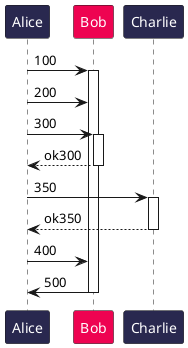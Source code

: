 {
  "sha1": "b3a1fxuqmgc4wi8c6b2s7as6gzzd5b0",
  "insertion": {
    "when": "2025-07-17T18:50:11.453Z",
    "url": "https://github.com/plantuml/plantuml/issues/1109",
    "user": "plantuml@gmail.com"
  }
}
@startuml
!pragma teoz true

hide stereotype
<style>
.alice, .charlie {
    actor {
        FontColor: Black;
    }
    participant {
        FontColor: White;
    }
    BackGroundColor: #29284F;
    lifeline {
        LineColor: #29284F;
    }
    
    activationBox {
    	BackGroundColor: green;
        LineColor: red;
    }

}

.bob {
    actor {
        FontColor: Black;
    }
    participant {
        FontColor: White;
    }
    BackGroundColor: #EE0351;
    lifeline {
        LineColor: #EE0351;
    }
    activationBox {
    	BackGroundColor: yellow;
        LineColor: red;
    }
}
</style>

participant Alice <<alice>>
participant Bob <<bob>>
participant Charlie <<charlie>>

Alice -> Bob++: 100

Alice -> Bob: 200

<style>
.bob {
    activationBox {
    	BackGroundColor: blue;
        LineColor: red;
    }
}
</style>


Alice -> Bob++ : 300
return ok300


Alice -> Charlie++ : 350
return ok350

Alice -> Bob: 400


Alice <- Bob--: 500

@enduml
